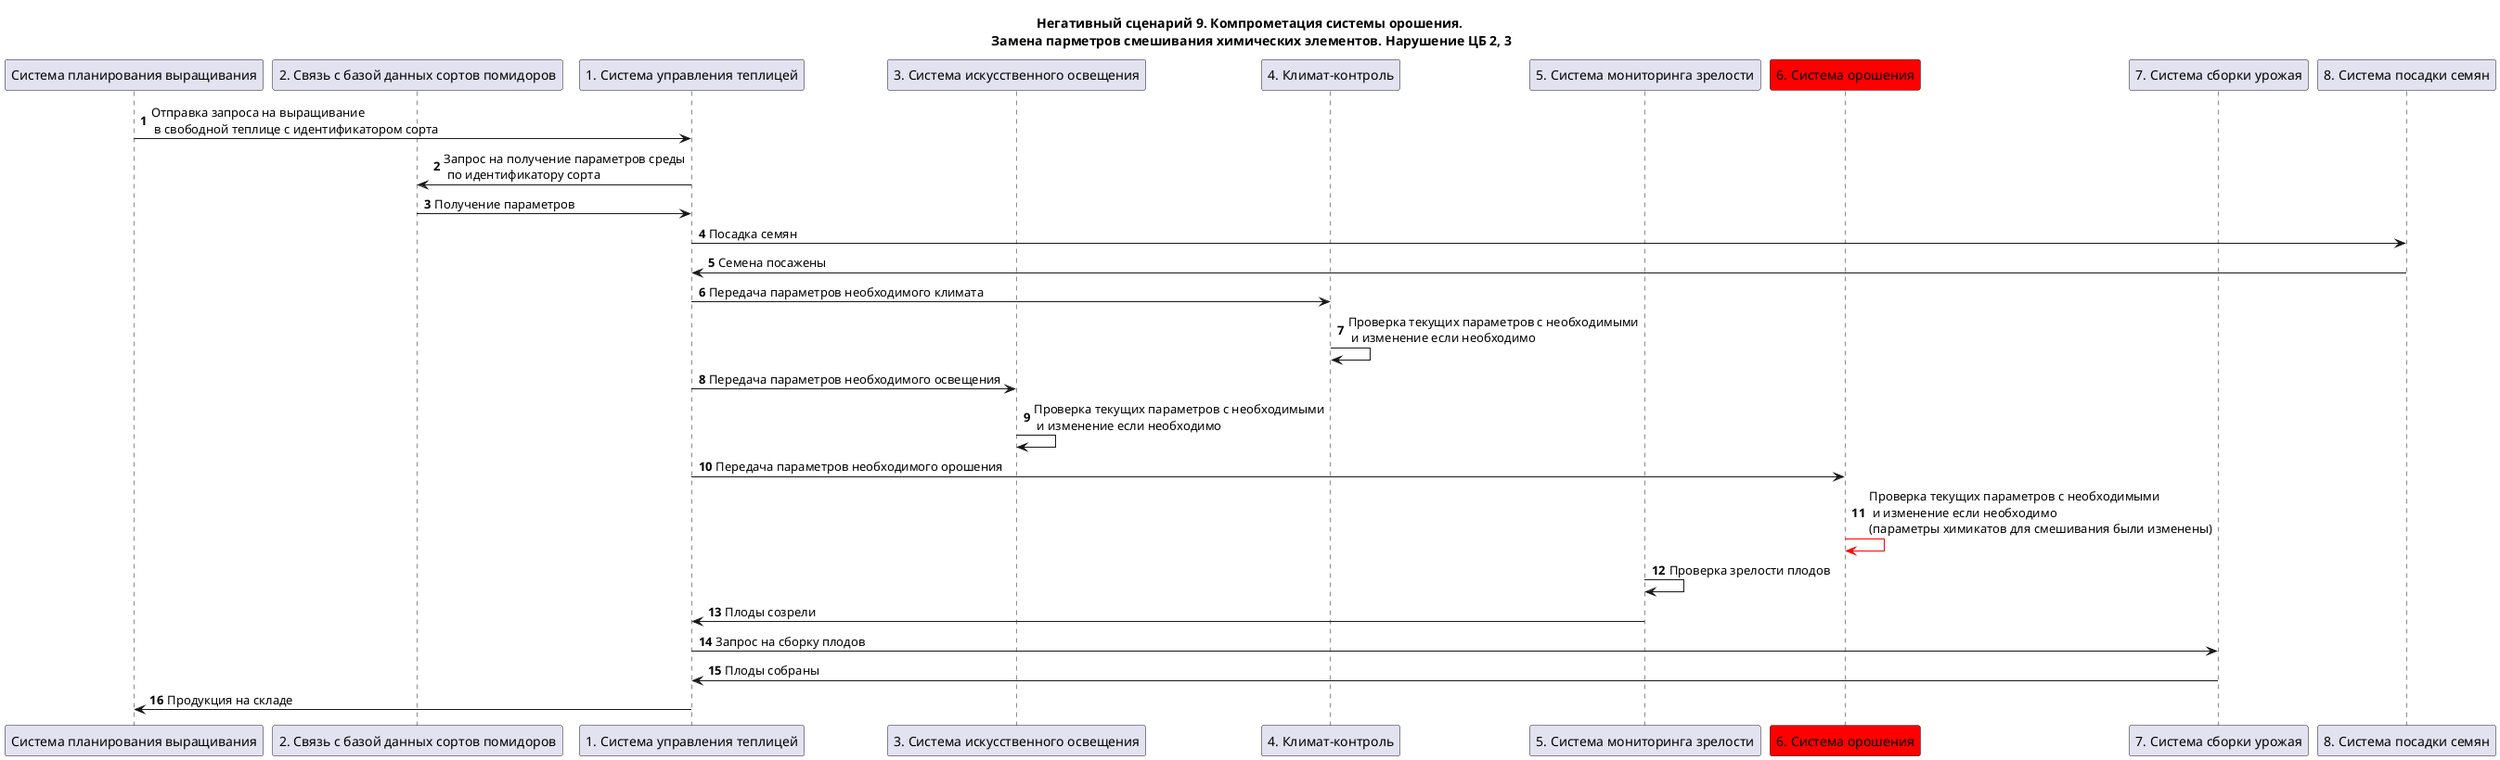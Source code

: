 @startuml "usecases"

title "Негативный сценарий 9. Компрометация системы орошения.\n Замена парметров смешивания химических элементов. Нарушение ЦБ 2, 3"

participant "Система планирования выращивания" as growing_manager_system
participant "2. Связь с базой данных сортов помидоров" as tomato_db_connection
participant "1. Система управления теплицей" as greenhouse_manager_system
participant "3. Система искусственного освещения" as lighting_system
participant "4. Климат-контроль" as climate_control
participant "5. Система мониторинга зрелости" as maturity_monitoring_system
participant "6. Система орошения" as irrigation_system #red
participant "7. Система сборки урожая" as harvest_system
participant "8. Система посадки семян" as seed_planting_system

autonumber

growing_manager_system -> greenhouse_manager_system: Отправка запроса на выращивание\n в свободной теплице с идентификатором сорта

greenhouse_manager_system -> tomato_db_connection: Запрос на получение параметров среды\n по идентификатору сорта
tomato_db_connection -> greenhouse_manager_system: Получение параметров

greenhouse_manager_system -> seed_planting_system: Посадка семян
seed_planting_system -> greenhouse_manager_system: Семена посажены

greenhouse_manager_system -> climate_control: Передача параметров необходимого климата
climate_control -> climate_control: Проверка текущих параметров с необходимыми\n и изменение если необходимо

greenhouse_manager_system -> lighting_system: Передача параметров необходимого освещения
lighting_system -> lighting_system: Проверка текущих параметров с необходимыми\n и изменение если необходимо

greenhouse_manager_system -> irrigation_system: Передача параметров необходимого орошения
irrigation_system -[#red]> irrigation_system: Проверка текущих параметров с необходимыми\n и изменение если необходимо\n(параметры химикатов для смешивания были изменены)

maturity_monitoring_system -> maturity_monitoring_system: Проверка зрелости плодов
maturity_monitoring_system -> greenhouse_manager_system: Плоды созрели

greenhouse_manager_system -> harvest_system: Запрос на сборку плодов
harvest_system -> greenhouse_manager_system: Плоды собраны

greenhouse_manager_system -> growing_manager_system: Продукция на складе

@enduml
